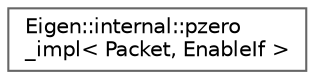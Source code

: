 digraph "Graphical Class Hierarchy"
{
 // LATEX_PDF_SIZE
  bgcolor="transparent";
  edge [fontname=Helvetica,fontsize=10,labelfontname=Helvetica,labelfontsize=10];
  node [fontname=Helvetica,fontsize=10,shape=box,height=0.2,width=0.4];
  rankdir="LR";
  Node0 [id="Node000000",label="Eigen::internal::pzero\l_impl\< Packet, EnableIf \>",height=0.2,width=0.4,color="grey40", fillcolor="white", style="filled",URL="$structEigen_1_1internal_1_1pzero__impl.html",tooltip=" "];
}
